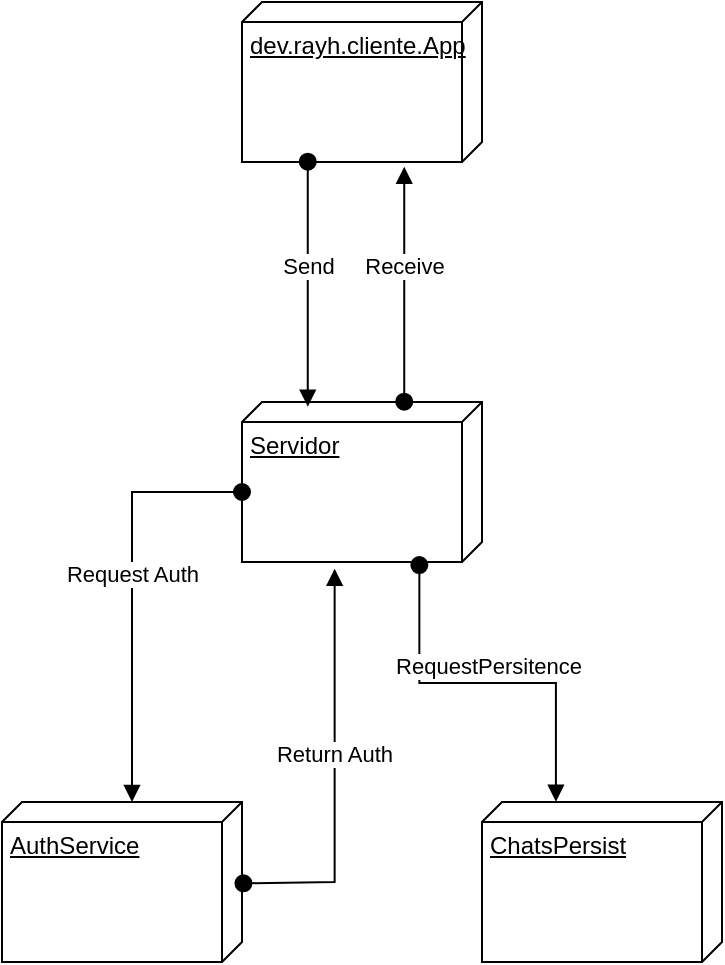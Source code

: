 <mxfile version="21.6.8" type="device" pages="2">
  <diagram name="Overview" id="3NjpGC_zWbmAMM6vz58M">
    <mxGraphModel dx="880" dy="595" grid="1" gridSize="10" guides="1" tooltips="1" connect="1" arrows="1" fold="1" page="1" pageScale="1" pageWidth="850" pageHeight="1100" math="0" shadow="0">
      <root>
        <mxCell id="0" />
        <mxCell id="1" parent="0" />
        <mxCell id="kSAwd3NwiPWOxCACqnkx-1" value="dev.rayh.cliente.App&lt;br&gt;" style="verticalAlign=top;align=left;spacingTop=8;spacingLeft=2;spacingRight=12;shape=cube;size=10;direction=south;fontStyle=4;html=1;whiteSpace=wrap;" vertex="1" parent="1">
          <mxGeometry x="320" y="40" width="120" height="80" as="geometry" />
        </mxCell>
        <mxCell id="kSAwd3NwiPWOxCACqnkx-2" value="Servidor" style="verticalAlign=top;align=left;spacingTop=8;spacingLeft=2;spacingRight=12;shape=cube;size=10;direction=south;fontStyle=4;html=1;whiteSpace=wrap;" vertex="1" parent="1">
          <mxGeometry x="320" y="240" width="120" height="80" as="geometry" />
        </mxCell>
        <mxCell id="kSAwd3NwiPWOxCACqnkx-5" value="ChatsPersist" style="verticalAlign=top;align=left;spacingTop=8;spacingLeft=2;spacingRight=12;shape=cube;size=10;direction=south;fontStyle=4;html=1;whiteSpace=wrap;" vertex="1" parent="1">
          <mxGeometry x="440" y="440" width="120" height="80" as="geometry" />
        </mxCell>
        <mxCell id="kSAwd3NwiPWOxCACqnkx-6" value="AuthService" style="verticalAlign=top;align=left;spacingTop=8;spacingLeft=2;spacingRight=12;shape=cube;size=10;direction=south;fontStyle=4;html=1;whiteSpace=wrap;" vertex="1" parent="1">
          <mxGeometry x="200" y="440" width="120" height="80" as="geometry" />
        </mxCell>
        <mxCell id="kSAwd3NwiPWOxCACqnkx-9" value="Send" style="html=1;verticalAlign=bottom;startArrow=oval;startFill=1;endArrow=block;startSize=8;edgeStyle=elbowEdgeStyle;elbow=vertical;curved=0;rounded=0;entryX=0.029;entryY=0.726;entryDx=0;entryDy=0;entryPerimeter=0;exitX=0.998;exitY=0.726;exitDx=0;exitDy=0;exitPerimeter=0;" edge="1" parent="1" source="kSAwd3NwiPWOxCACqnkx-1" target="kSAwd3NwiPWOxCACqnkx-2">
          <mxGeometry width="60" relative="1" as="geometry">
            <mxPoint x="370" y="130" as="sourcePoint" />
            <mxPoint x="330" y="290" as="targetPoint" />
          </mxGeometry>
        </mxCell>
        <mxCell id="kSAwd3NwiPWOxCACqnkx-11" value="Receive" style="html=1;verticalAlign=bottom;startArrow=oval;startFill=1;endArrow=block;startSize=8;edgeStyle=elbowEdgeStyle;elbow=vertical;curved=0;rounded=0;entryX=1.029;entryY=0.324;entryDx=0;entryDy=0;entryPerimeter=0;exitX=-0.002;exitY=0.324;exitDx=0;exitDy=0;exitPerimeter=0;" edge="1" parent="1" source="kSAwd3NwiPWOxCACqnkx-2" target="kSAwd3NwiPWOxCACqnkx-1">
          <mxGeometry width="60" relative="1" as="geometry">
            <mxPoint x="363" y="130" as="sourcePoint" />
            <mxPoint x="363" y="252" as="targetPoint" />
          </mxGeometry>
        </mxCell>
        <mxCell id="kSAwd3NwiPWOxCACqnkx-12" value="Request Auth" style="html=1;verticalAlign=bottom;startArrow=oval;startFill=1;endArrow=block;startSize=8;edgeStyle=elbowEdgeStyle;elbow=vertical;curved=0;rounded=0;entryX=0;entryY=0;entryDx=0;entryDy=55;entryPerimeter=0;exitX=0;exitY=0;exitDx=45;exitDy=120;exitPerimeter=0;" edge="1" parent="1" source="kSAwd3NwiPWOxCACqnkx-2" target="kSAwd3NwiPWOxCACqnkx-6">
          <mxGeometry width="60" relative="1" as="geometry">
            <mxPoint x="363" y="130" as="sourcePoint" />
            <mxPoint x="363" y="252" as="targetPoint" />
            <Array as="points">
              <mxPoint x="290" y="285" />
            </Array>
          </mxGeometry>
        </mxCell>
        <mxCell id="kSAwd3NwiPWOxCACqnkx-13" value="RequestPersitence" style="html=1;verticalAlign=bottom;startArrow=oval;startFill=1;endArrow=block;startSize=8;edgeStyle=elbowEdgeStyle;elbow=vertical;curved=0;rounded=0;entryX=-0.002;entryY=0.692;entryDx=0;entryDy=0;entryPerimeter=0;exitX=1.019;exitY=0.261;exitDx=0;exitDy=0;exitPerimeter=0;" edge="1" parent="1" source="kSAwd3NwiPWOxCACqnkx-2" target="kSAwd3NwiPWOxCACqnkx-5">
          <mxGeometry width="60" relative="1" as="geometry">
            <mxPoint x="354" y="330" as="sourcePoint" />
            <mxPoint x="275" y="450" as="targetPoint" />
          </mxGeometry>
        </mxCell>
        <mxCell id="kSAwd3NwiPWOxCACqnkx-15" value="Return Auth" style="html=1;verticalAlign=bottom;startArrow=oval;startFill=1;endArrow=block;startSize=8;edgeStyle=elbowEdgeStyle;elbow=vertical;curved=0;rounded=0;entryX=1.042;entryY=0.614;entryDx=0;entryDy=0;entryPerimeter=0;exitX=0.508;exitY=-0.006;exitDx=0;exitDy=0;exitPerimeter=0;" edge="1" parent="1" source="kSAwd3NwiPWOxCACqnkx-6" target="kSAwd3NwiPWOxCACqnkx-2">
          <mxGeometry width="60" relative="1" as="geometry">
            <mxPoint x="330" y="295" as="sourcePoint" />
            <mxPoint x="275" y="450" as="targetPoint" />
            <Array as="points">
              <mxPoint x="350" y="480" />
            </Array>
          </mxGeometry>
        </mxCell>
      </root>
    </mxGraphModel>
  </diagram>
  <diagram id="G7Q7wf6VQCP1p6xKySuT" name="Processo">
    <mxGraphModel dx="1100" dy="699" grid="1" gridSize="10" guides="1" tooltips="1" connect="1" arrows="1" fold="1" page="1" pageScale="1" pageWidth="850" pageHeight="1100" math="0" shadow="0">
      <root>
        <mxCell id="0" />
        <mxCell id="1" parent="0" />
        <mxCell id="5k-e8To36rnUq6xEAi3b-3" value="&lt;p style=&quot;margin:0px;margin-top:4px;text-align:center;&quot;&gt;&lt;i&gt;&amp;lt;&amp;lt;Interface&amp;gt;&amp;gt;&lt;/i&gt;&lt;br&gt;&lt;b&gt;Servidor&lt;/b&gt;&lt;/p&gt;&lt;hr size=&quot;1&quot;&gt;&lt;p style=&quot;margin:0px;margin-left:4px;&quot;&gt;+ chats: List&amp;lt;Chat&amp;gt;&lt;/p&gt;&lt;p style=&quot;margin:0px;margin-left:4px;&quot;&gt;+ field2: Type&lt;/p&gt;&lt;hr size=&quot;1&quot;&gt;&lt;p style=&quot;margin:0px;margin-left:4px;&quot;&gt;+ method1(Type): Type&lt;br&gt;+ method2(Type, Type): Type&lt;/p&gt;" style="verticalAlign=top;align=left;overflow=fill;fontSize=12;fontFamily=Helvetica;html=1;whiteSpace=wrap;" vertex="1" parent="1">
          <mxGeometry x="80" y="155" width="190" height="140" as="geometry" />
        </mxCell>
        <mxCell id="5k-e8To36rnUq6xEAi3b-4" value="&lt;p style=&quot;margin:0px;margin-top:4px;text-align:center;&quot;&gt;&lt;b&gt;Chat&lt;/b&gt;&lt;/p&gt;&lt;hr size=&quot;1&quot;&gt;&lt;p style=&quot;margin:0px;margin-left:4px;&quot;&gt;+ messages: List&amp;lt;Message&amp;gt;&lt;/p&gt;&lt;p style=&quot;margin:0px;margin-left:4px;&quot;&gt;+ observers: List&amp;lt;Observer&amp;gt;&lt;/p&gt;&lt;p style=&quot;margin:0px;margin-left:4px;&quot;&gt;+ users: List&amp;lt;User&amp;gt;&lt;/p&gt;&lt;hr size=&quot;1&quot;&gt;&lt;p style=&quot;margin:0px;margin-left:4px;&quot;&gt;+ addMessage(Message): void&lt;/p&gt;&lt;p style=&quot;margin:0px;margin-left:4px;&quot;&gt;+ addObserver(Obsever): void&lt;/p&gt;&lt;p style=&quot;margin:0px;margin-left:4px;&quot;&gt;+ removeObserver(Observer): void&lt;/p&gt;&lt;p style=&quot;margin:0px;margin-left:4px;&quot;&gt;+ addUser(User): void&lt;/p&gt;&lt;p style=&quot;margin:0px;margin-left:4px;&quot;&gt;+ removeUser(User): void&lt;/p&gt;" style="verticalAlign=top;align=left;overflow=fill;fontSize=12;fontFamily=Helvetica;html=1;whiteSpace=wrap;" vertex="1" parent="1">
          <mxGeometry x="320" y="140" width="200" height="170" as="geometry" />
        </mxCell>
        <mxCell id="5k-e8To36rnUq6xEAi3b-30" style="edgeStyle=orthogonalEdgeStyle;rounded=0;orthogonalLoop=1;jettySize=auto;html=1;exitX=0.5;exitY=0;exitDx=0;exitDy=0;entryX=0.5;entryY=1;entryDx=0;entryDy=0;" edge="1" parent="1" source="5k-e8To36rnUq6xEAi3b-5" target="5k-e8To36rnUq6xEAi3b-6">
          <mxGeometry relative="1" as="geometry" />
        </mxCell>
        <mxCell id="5k-e8To36rnUq6xEAi3b-31" value="1" style="edgeLabel;html=1;align=center;verticalAlign=middle;resizable=0;points=[];" vertex="1" connectable="0" parent="5k-e8To36rnUq6xEAi3b-30">
          <mxGeometry x="0.712" relative="1" as="geometry">
            <mxPoint x="10" as="offset" />
          </mxGeometry>
        </mxCell>
        <mxCell id="5k-e8To36rnUq6xEAi3b-32" value="0...n" style="edgeLabel;html=1;align=center;verticalAlign=middle;resizable=0;points=[];" vertex="1" connectable="0" parent="5k-e8To36rnUq6xEAi3b-30">
          <mxGeometry x="-0.704" y="-1" relative="1" as="geometry">
            <mxPoint x="-21" as="offset" />
          </mxGeometry>
        </mxCell>
        <mxCell id="5k-e8To36rnUq6xEAi3b-5" value="&lt;p style=&quot;margin:0px;margin-top:4px;text-align:center;&quot;&gt;&lt;b&gt;Message&lt;/b&gt;&lt;/p&gt;&lt;hr size=&quot;1&quot;&gt;&lt;p style=&quot;margin:0px;margin-left:4px;&quot;&gt;+ text: String&lt;/p&gt;&lt;p style=&quot;margin:0px;margin-left:4px;&quot;&gt;+ date: LocalDate&lt;/p&gt;&lt;hr size=&quot;1&quot;&gt;&lt;p style=&quot;margin:0px;margin-left:4px;&quot;&gt;+ method(): Type&lt;/p&gt;" style="verticalAlign=top;align=left;overflow=fill;fontSize=12;fontFamily=Helvetica;html=1;whiteSpace=wrap;" vertex="1" parent="1">
          <mxGeometry x="640" y="160" width="200" height="90" as="geometry" />
        </mxCell>
        <mxCell id="5k-e8To36rnUq6xEAi3b-6" value="&lt;p style=&quot;margin:0px;margin-top:4px;text-align:center;&quot;&gt;&lt;b&gt;User&lt;/b&gt;&lt;/p&gt;&lt;hr size=&quot;1&quot;&gt;&lt;p style=&quot;margin:0px;margin-left:4px;&quot;&gt;+ name: String&lt;/p&gt;&lt;p style=&quot;margin:0px;margin-left:4px;&quot;&gt;+ password: String&lt;/p&gt;&lt;hr size=&quot;1&quot;&gt;&lt;p style=&quot;margin:0px;margin-left:4px;&quot;&gt;+ method(): Type&lt;/p&gt;" style="verticalAlign=top;align=left;overflow=fill;fontSize=12;fontFamily=Helvetica;html=1;whiteSpace=wrap;" vertex="1" parent="1">
          <mxGeometry x="640" width="200" height="90" as="geometry" />
        </mxCell>
        <mxCell id="5k-e8To36rnUq6xEAi3b-8" value="&lt;p style=&quot;margin:0px;margin-top:4px;text-align:center;&quot;&gt;&lt;i&gt;&amp;lt;&amp;lt;Interface&amp;gt;&amp;gt;&lt;/i&gt;&lt;br&gt;&lt;b&gt;Observer&lt;/b&gt;&lt;/p&gt;&lt;p style=&quot;margin:0px;margin-left:4px;&quot;&gt;&lt;br&gt;&lt;/p&gt;&lt;hr size=&quot;1&quot;&gt;&lt;p style=&quot;margin:0px;margin-left:4px;&quot;&gt;+ update(String): void&lt;br&gt;&lt;/p&gt;" style="verticalAlign=top;align=left;overflow=fill;fontSize=12;fontFamily=Helvetica;html=1;whiteSpace=wrap;" vertex="1" parent="1">
          <mxGeometry x="640" y="320" width="200" height="80" as="geometry" />
        </mxCell>
        <mxCell id="5k-e8To36rnUq6xEAi3b-10" value="&lt;p style=&quot;margin:0px;margin-top:4px;text-align:center;&quot;&gt;&lt;br&gt;&lt;b&gt;ObserverImpl&lt;/b&gt;&lt;/p&gt;" style="verticalAlign=top;align=left;overflow=fill;fontSize=12;fontFamily=Helvetica;html=1;whiteSpace=wrap;" vertex="1" parent="1">
          <mxGeometry x="960" y="320" width="160" height="80" as="geometry" />
        </mxCell>
        <mxCell id="5k-e8To36rnUq6xEAi3b-11" value="" style="endArrow=block;dashed=1;endFill=0;endSize=12;html=1;rounded=0;entryX=1;entryY=0.5;entryDx=0;entryDy=0;" edge="1" parent="1" source="5k-e8To36rnUq6xEAi3b-10" target="5k-e8To36rnUq6xEAi3b-8">
          <mxGeometry width="160" relative="1" as="geometry">
            <mxPoint x="340" y="790" as="sourcePoint" />
            <mxPoint x="500" y="790" as="targetPoint" />
            <Array as="points" />
          </mxGeometry>
        </mxCell>
        <mxCell id="5k-e8To36rnUq6xEAi3b-12" value="Implements" style="edgeLabel;html=1;align=center;verticalAlign=middle;resizable=0;points=[];" vertex="1" connectable="0" parent="5k-e8To36rnUq6xEAi3b-11">
          <mxGeometry x="-0.05" y="-5" relative="1" as="geometry">
            <mxPoint as="offset" />
          </mxGeometry>
        </mxCell>
        <mxCell id="5k-e8To36rnUq6xEAi3b-18" value="Possui" style="endArrow=open;html=1;endSize=12;startArrow=diamondThin;startSize=14;startFill=0;edgeStyle=orthogonalEdgeStyle;rounded=0;entryX=0;entryY=0.5;entryDx=0;entryDy=0;exitX=1.026;exitY=0.389;exitDx=0;exitDy=0;exitPerimeter=0;" edge="1" parent="1" source="5k-e8To36rnUq6xEAi3b-4" target="5k-e8To36rnUq6xEAi3b-5">
          <mxGeometry relative="1" as="geometry">
            <mxPoint x="430" y="210" as="sourcePoint" />
            <mxPoint x="590" y="210" as="targetPoint" />
          </mxGeometry>
        </mxCell>
        <mxCell id="5k-e8To36rnUq6xEAi3b-19" value="1" style="edgeLabel;resizable=0;html=1;align=left;verticalAlign=top;" connectable="0" vertex="1" parent="5k-e8To36rnUq6xEAi3b-18">
          <mxGeometry x="-1" relative="1" as="geometry" />
        </mxCell>
        <mxCell id="5k-e8To36rnUq6xEAi3b-20" value="0...n" style="edgeLabel;resizable=0;html=1;align=right;verticalAlign=top;" connectable="0" vertex="1" parent="5k-e8To36rnUq6xEAi3b-18">
          <mxGeometry x="1" relative="1" as="geometry" />
        </mxCell>
        <mxCell id="5k-e8To36rnUq6xEAi3b-21" value="Possui" style="endArrow=open;html=1;endSize=12;startArrow=diamondThin;startSize=14;startFill=0;edgeStyle=orthogonalEdgeStyle;rounded=0;exitX=0;exitY=0.5;exitDx=0;exitDy=0;entryX=0.5;entryY=1;entryDx=0;entryDy=0;" edge="1" parent="1" source="5k-e8To36rnUq6xEAi3b-8" target="5k-e8To36rnUq6xEAi3b-4">
          <mxGeometry relative="1" as="geometry">
            <mxPoint x="460" y="310" as="sourcePoint" />
            <mxPoint x="530" y="390" as="targetPoint" />
            <Array as="points">
              <mxPoint x="415" y="360" />
            </Array>
          </mxGeometry>
        </mxCell>
        <mxCell id="5k-e8To36rnUq6xEAi3b-22" value="0..n" style="edgeLabel;resizable=0;html=1;align=left;verticalAlign=top;" connectable="0" vertex="1" parent="5k-e8To36rnUq6xEAi3b-21">
          <mxGeometry x="-1" relative="1" as="geometry" />
        </mxCell>
        <mxCell id="5k-e8To36rnUq6xEAi3b-23" value="1" style="edgeLabel;resizable=0;html=1;align=right;verticalAlign=top;" connectable="0" vertex="1" parent="5k-e8To36rnUq6xEAi3b-21">
          <mxGeometry x="1" relative="1" as="geometry">
            <mxPoint x="10" y="10" as="offset" />
          </mxGeometry>
        </mxCell>
        <mxCell id="5k-e8To36rnUq6xEAi3b-25" value="0...n" style="edgeLabel;html=1;align=center;verticalAlign=middle;resizable=0;points=[];" vertex="1" connectable="0" parent="5k-e8To36rnUq6xEAi3b-21">
          <mxGeometry x="-0.913" y="3" relative="1" as="geometry">
            <mxPoint x="-18" y="7" as="offset" />
          </mxGeometry>
        </mxCell>
        <mxCell id="5k-e8To36rnUq6xEAi3b-26" value="Possui" style="endArrow=open;html=1;endSize=12;startArrow=diamondThin;startSize=14;startFill=0;edgeStyle=orthogonalEdgeStyle;rounded=0;exitX=0;exitY=0.25;exitDx=0;exitDy=0;entryX=0.5;entryY=0;entryDx=0;entryDy=0;" edge="1" parent="1" source="5k-e8To36rnUq6xEAi3b-6" target="5k-e8To36rnUq6xEAi3b-4">
          <mxGeometry relative="1" as="geometry">
            <mxPoint x="650" y="370" as="sourcePoint" />
            <mxPoint x="425" y="320" as="targetPoint" />
            <Array as="points">
              <mxPoint x="415" y="23" />
            </Array>
          </mxGeometry>
        </mxCell>
        <mxCell id="5k-e8To36rnUq6xEAi3b-28" value="1" style="edgeLabel;resizable=0;html=1;align=right;verticalAlign=top;" connectable="0" vertex="1" parent="5k-e8To36rnUq6xEAi3b-26">
          <mxGeometry x="1" relative="1" as="geometry">
            <mxPoint x="10" y="10" as="offset" />
          </mxGeometry>
        </mxCell>
        <mxCell id="5k-e8To36rnUq6xEAi3b-29" value="0...n" style="edgeLabel;html=1;align=center;verticalAlign=middle;resizable=0;points=[];" vertex="1" connectable="0" parent="5k-e8To36rnUq6xEAi3b-26">
          <mxGeometry x="-0.913" y="3" relative="1" as="geometry">
            <mxPoint x="-18" y="7" as="offset" />
          </mxGeometry>
        </mxCell>
      </root>
    </mxGraphModel>
  </diagram>
</mxfile>
